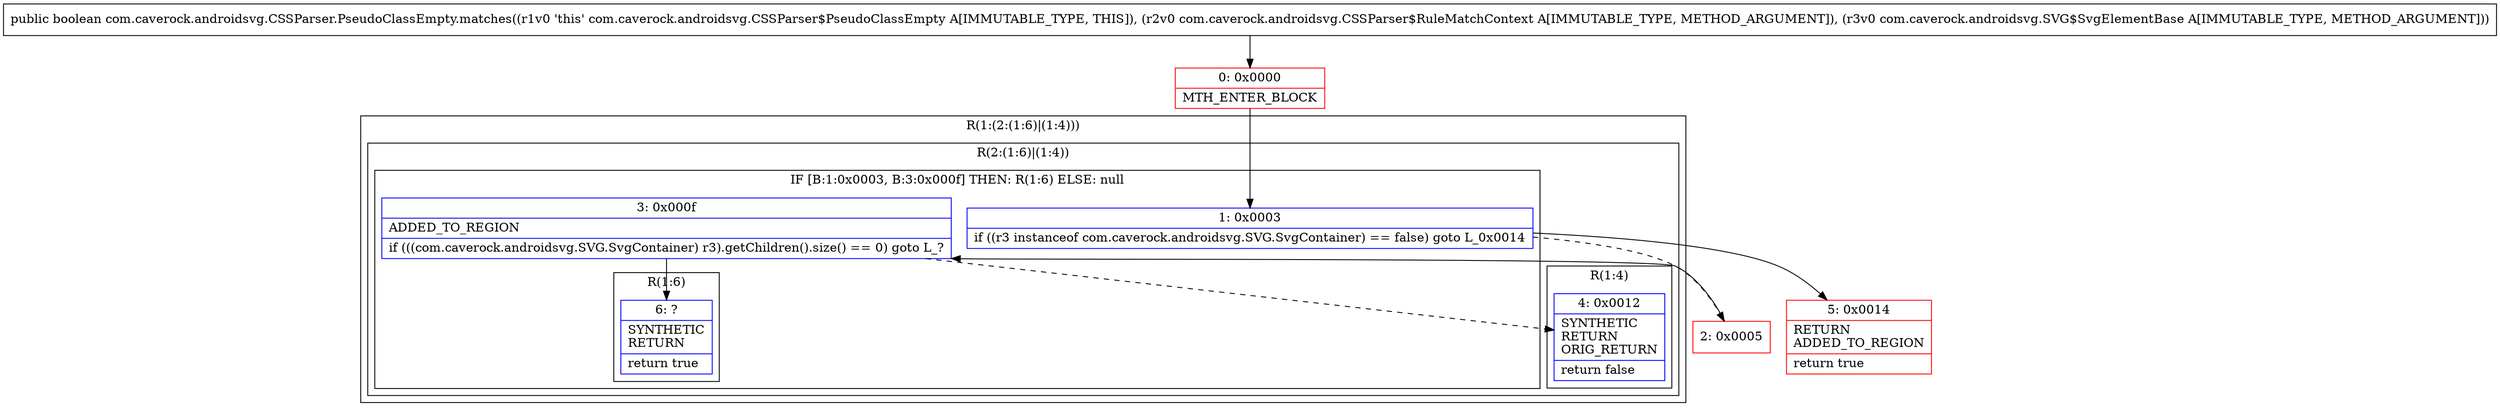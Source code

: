 digraph "CFG forcom.caverock.androidsvg.CSSParser.PseudoClassEmpty.matches(Lcom\/caverock\/androidsvg\/CSSParser$RuleMatchContext;Lcom\/caverock\/androidsvg\/SVG$SvgElementBase;)Z" {
subgraph cluster_Region_1307043288 {
label = "R(1:(2:(1:6)|(1:4)))";
node [shape=record,color=blue];
subgraph cluster_Region_1639858492 {
label = "R(2:(1:6)|(1:4))";
node [shape=record,color=blue];
subgraph cluster_IfRegion_2119845021 {
label = "IF [B:1:0x0003, B:3:0x000f] THEN: R(1:6) ELSE: null";
node [shape=record,color=blue];
Node_1 [shape=record,label="{1\:\ 0x0003|if ((r3 instanceof com.caverock.androidsvg.SVG.SvgContainer) == false) goto L_0x0014\l}"];
Node_3 [shape=record,label="{3\:\ 0x000f|ADDED_TO_REGION\l|if (((com.caverock.androidsvg.SVG.SvgContainer) r3).getChildren().size() == 0) goto L_?\l}"];
subgraph cluster_Region_565160379 {
label = "R(1:6)";
node [shape=record,color=blue];
Node_6 [shape=record,label="{6\:\ ?|SYNTHETIC\lRETURN\l|return true\l}"];
}
}
subgraph cluster_Region_1402229107 {
label = "R(1:4)";
node [shape=record,color=blue];
Node_4 [shape=record,label="{4\:\ 0x0012|SYNTHETIC\lRETURN\lORIG_RETURN\l|return false\l}"];
}
}
}
Node_0 [shape=record,color=red,label="{0\:\ 0x0000|MTH_ENTER_BLOCK\l}"];
Node_2 [shape=record,color=red,label="{2\:\ 0x0005}"];
Node_5 [shape=record,color=red,label="{5\:\ 0x0014|RETURN\lADDED_TO_REGION\l|return true\l}"];
MethodNode[shape=record,label="{public boolean com.caverock.androidsvg.CSSParser.PseudoClassEmpty.matches((r1v0 'this' com.caverock.androidsvg.CSSParser$PseudoClassEmpty A[IMMUTABLE_TYPE, THIS]), (r2v0 com.caverock.androidsvg.CSSParser$RuleMatchContext A[IMMUTABLE_TYPE, METHOD_ARGUMENT]), (r3v0 com.caverock.androidsvg.SVG$SvgElementBase A[IMMUTABLE_TYPE, METHOD_ARGUMENT])) }"];
MethodNode -> Node_0;
Node_1 -> Node_2[style=dashed];
Node_1 -> Node_5;
Node_3 -> Node_4[style=dashed];
Node_3 -> Node_6;
Node_0 -> Node_1;
Node_2 -> Node_3;
}

